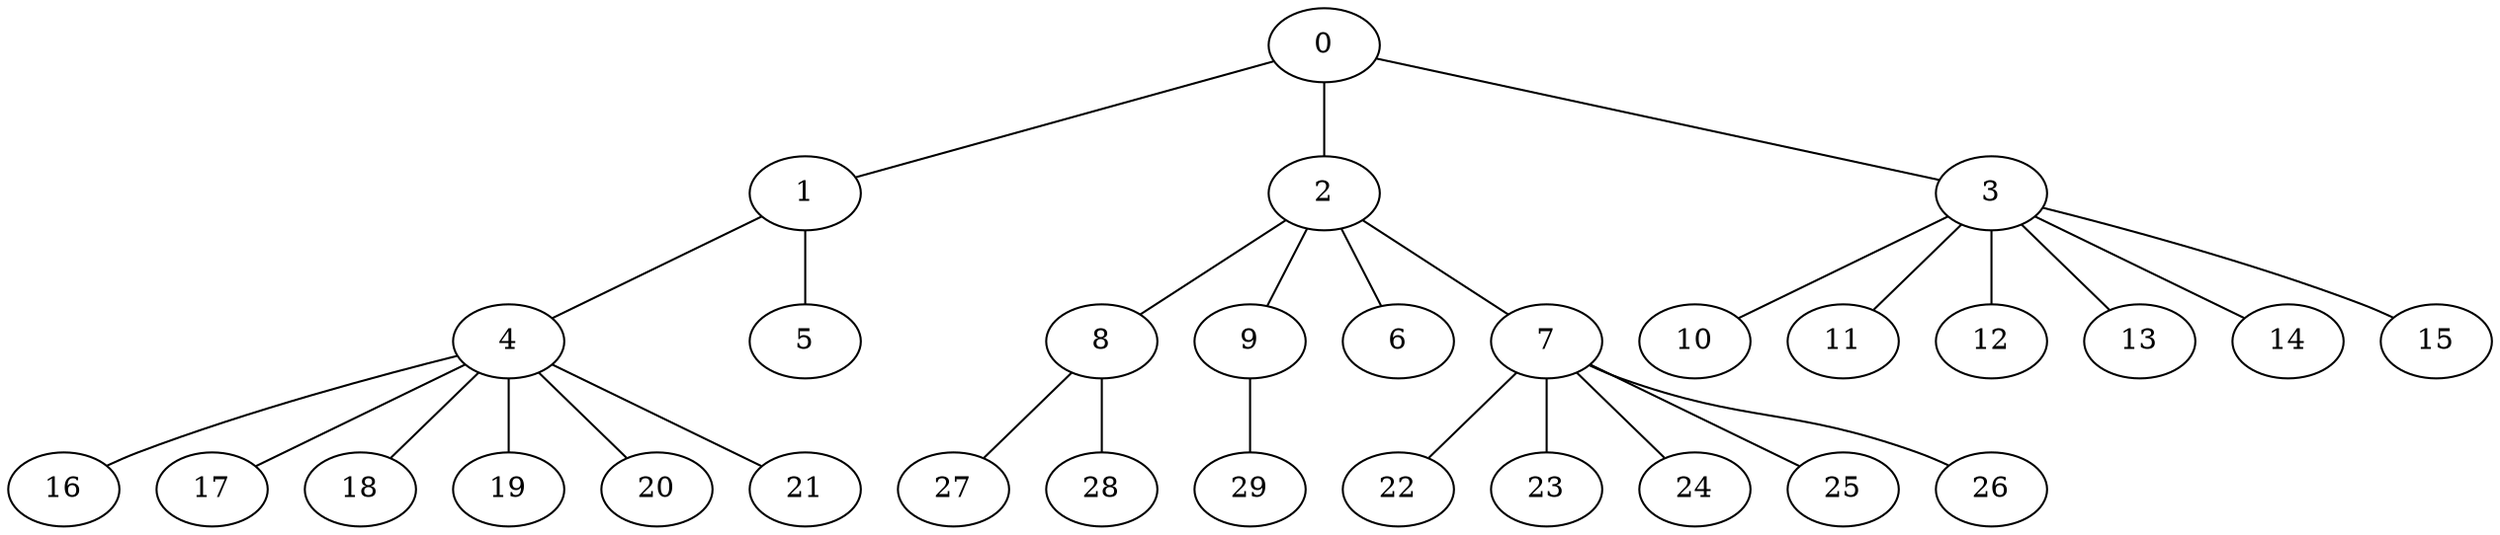
graph graphname {
    0 -- 1
0 -- 2
0 -- 3
1 -- 4
1 -- 5
2 -- 8
2 -- 9
2 -- 6
2 -- 7
3 -- 10
3 -- 11
3 -- 12
3 -- 13
3 -- 14
3 -- 15
4 -- 16
4 -- 17
4 -- 18
4 -- 19
4 -- 20
4 -- 21
7 -- 22
7 -- 23
7 -- 24
7 -- 25
7 -- 26
8 -- 27
8 -- 28
9 -- 29

}
